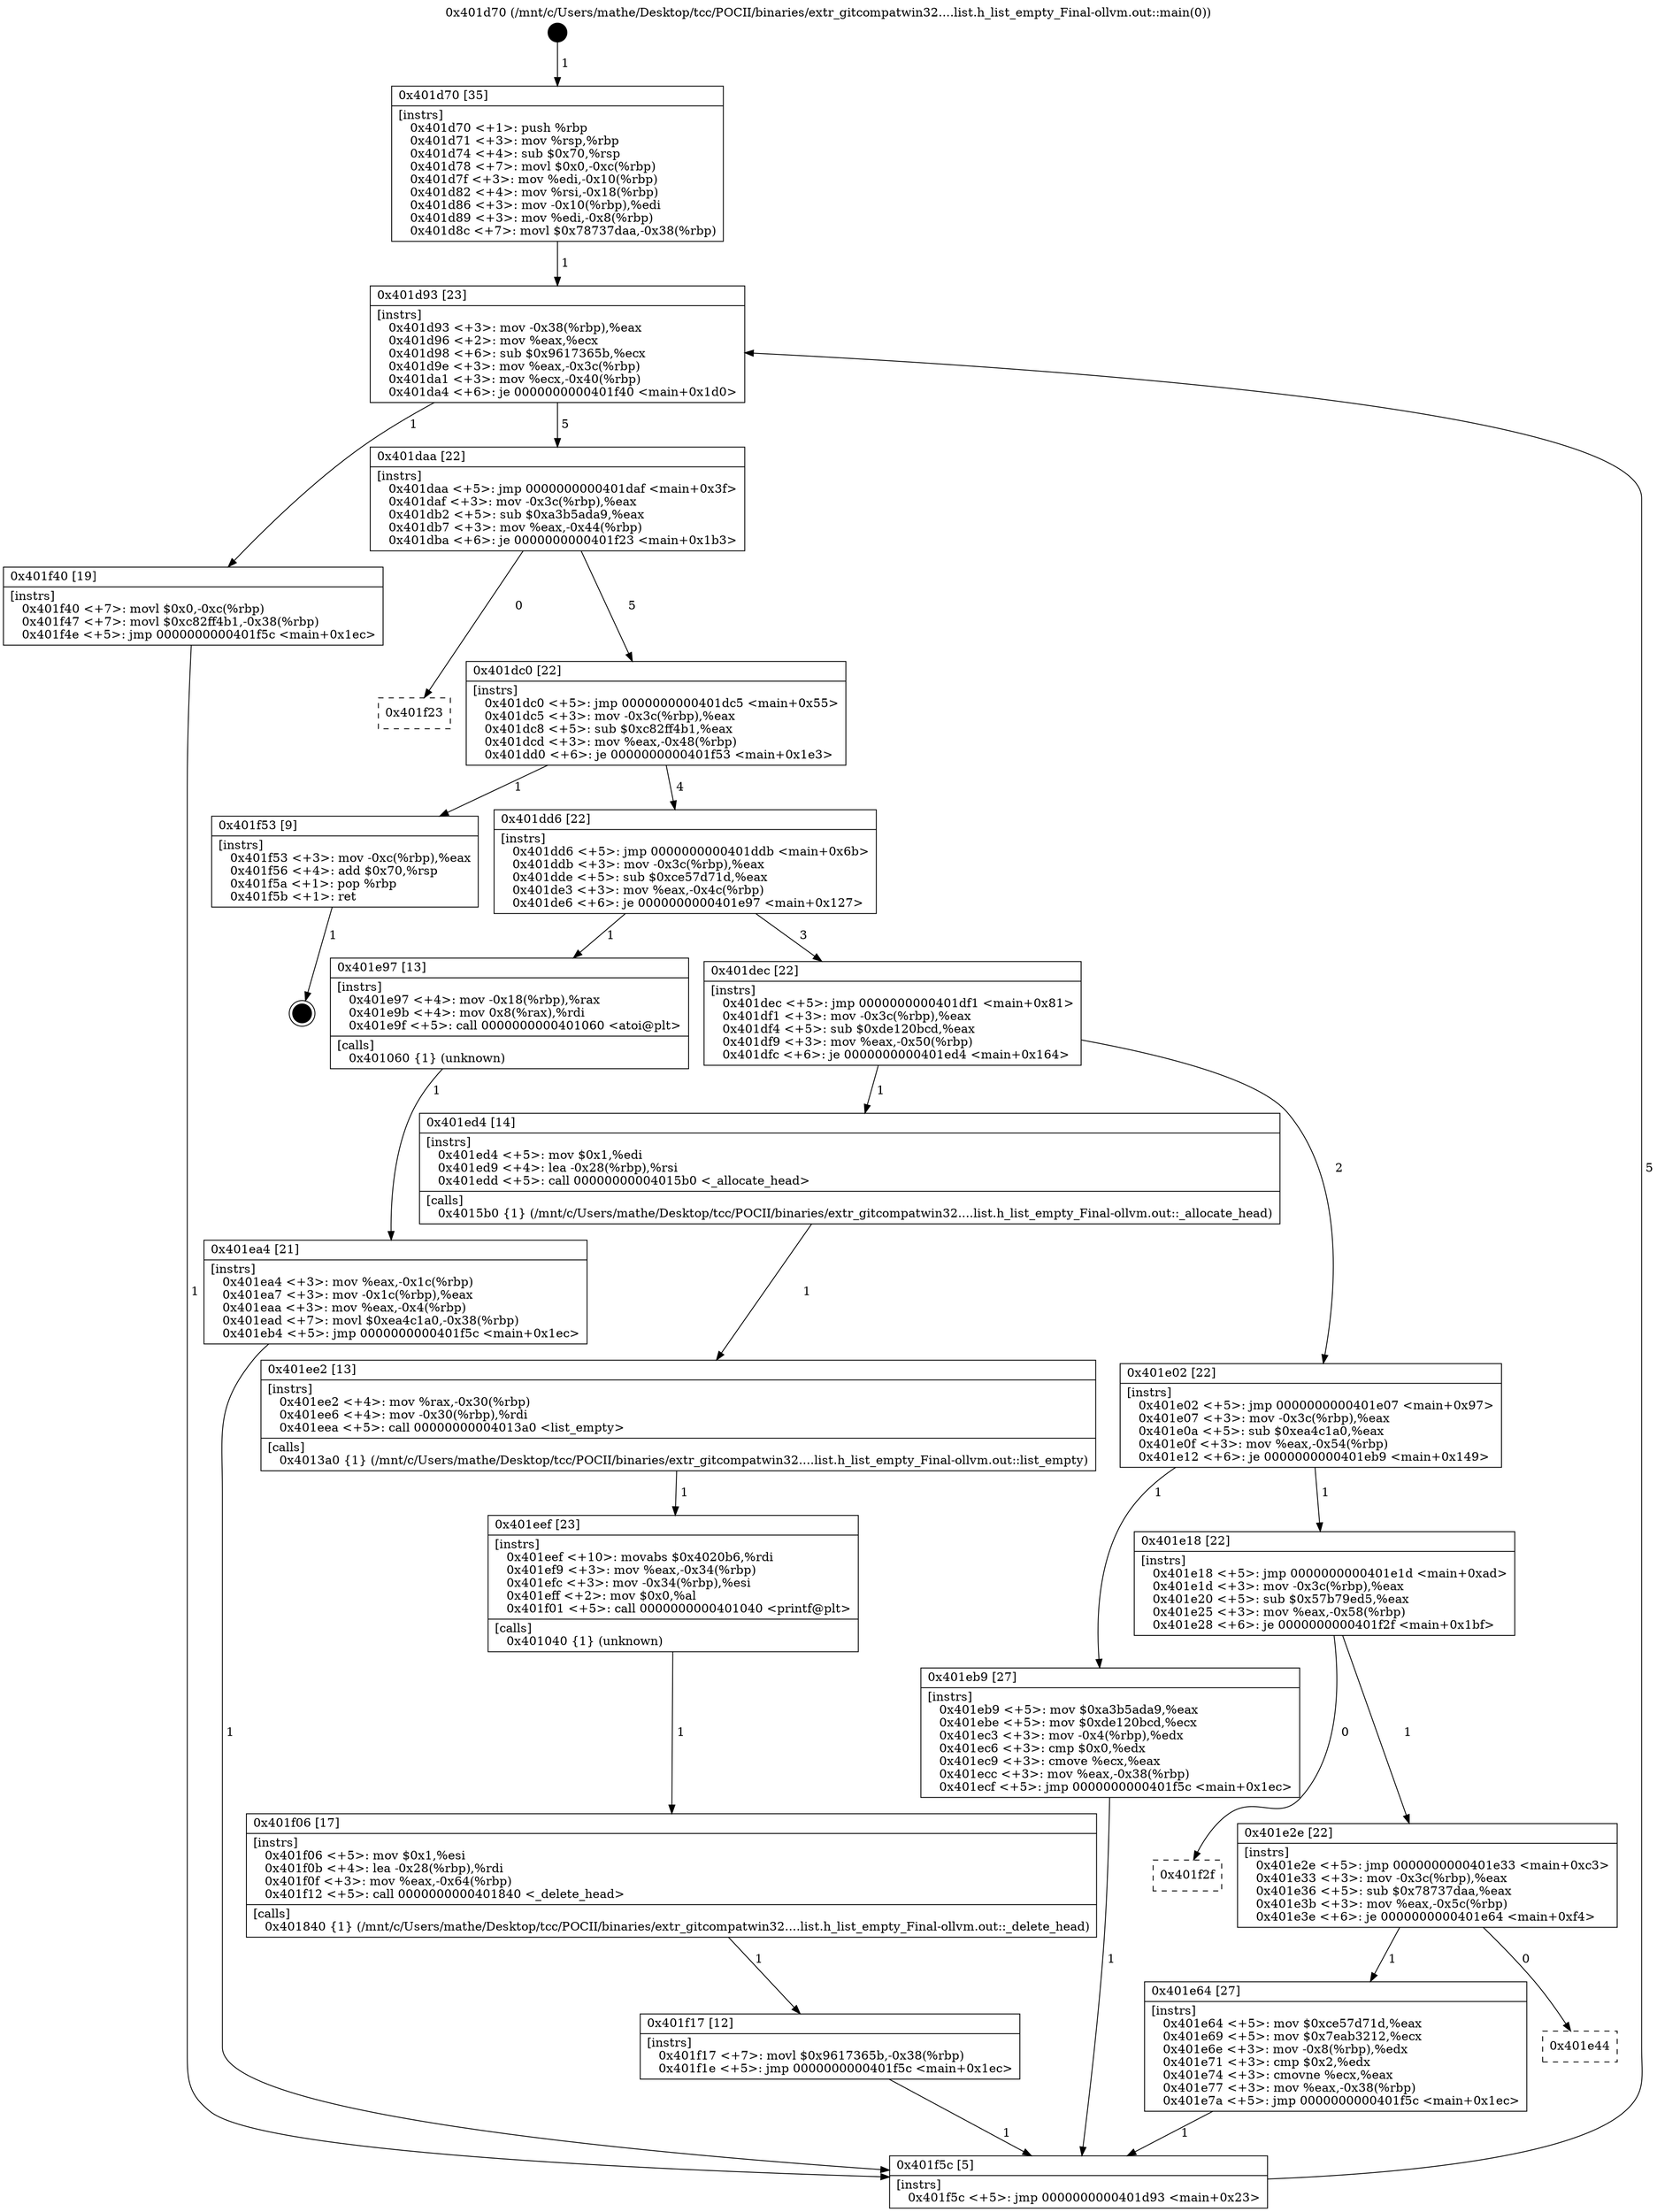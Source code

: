 digraph "0x401d70" {
  label = "0x401d70 (/mnt/c/Users/mathe/Desktop/tcc/POCII/binaries/extr_gitcompatwin32....list.h_list_empty_Final-ollvm.out::main(0))"
  labelloc = "t"
  node[shape=record]

  Entry [label="",width=0.3,height=0.3,shape=circle,fillcolor=black,style=filled]
  "0x401d93" [label="{
     0x401d93 [23]\l
     | [instrs]\l
     &nbsp;&nbsp;0x401d93 \<+3\>: mov -0x38(%rbp),%eax\l
     &nbsp;&nbsp;0x401d96 \<+2\>: mov %eax,%ecx\l
     &nbsp;&nbsp;0x401d98 \<+6\>: sub $0x9617365b,%ecx\l
     &nbsp;&nbsp;0x401d9e \<+3\>: mov %eax,-0x3c(%rbp)\l
     &nbsp;&nbsp;0x401da1 \<+3\>: mov %ecx,-0x40(%rbp)\l
     &nbsp;&nbsp;0x401da4 \<+6\>: je 0000000000401f40 \<main+0x1d0\>\l
  }"]
  "0x401f40" [label="{
     0x401f40 [19]\l
     | [instrs]\l
     &nbsp;&nbsp;0x401f40 \<+7\>: movl $0x0,-0xc(%rbp)\l
     &nbsp;&nbsp;0x401f47 \<+7\>: movl $0xc82ff4b1,-0x38(%rbp)\l
     &nbsp;&nbsp;0x401f4e \<+5\>: jmp 0000000000401f5c \<main+0x1ec\>\l
  }"]
  "0x401daa" [label="{
     0x401daa [22]\l
     | [instrs]\l
     &nbsp;&nbsp;0x401daa \<+5\>: jmp 0000000000401daf \<main+0x3f\>\l
     &nbsp;&nbsp;0x401daf \<+3\>: mov -0x3c(%rbp),%eax\l
     &nbsp;&nbsp;0x401db2 \<+5\>: sub $0xa3b5ada9,%eax\l
     &nbsp;&nbsp;0x401db7 \<+3\>: mov %eax,-0x44(%rbp)\l
     &nbsp;&nbsp;0x401dba \<+6\>: je 0000000000401f23 \<main+0x1b3\>\l
  }"]
  Exit [label="",width=0.3,height=0.3,shape=circle,fillcolor=black,style=filled,peripheries=2]
  "0x401f23" [label="{
     0x401f23\l
  }", style=dashed]
  "0x401dc0" [label="{
     0x401dc0 [22]\l
     | [instrs]\l
     &nbsp;&nbsp;0x401dc0 \<+5\>: jmp 0000000000401dc5 \<main+0x55\>\l
     &nbsp;&nbsp;0x401dc5 \<+3\>: mov -0x3c(%rbp),%eax\l
     &nbsp;&nbsp;0x401dc8 \<+5\>: sub $0xc82ff4b1,%eax\l
     &nbsp;&nbsp;0x401dcd \<+3\>: mov %eax,-0x48(%rbp)\l
     &nbsp;&nbsp;0x401dd0 \<+6\>: je 0000000000401f53 \<main+0x1e3\>\l
  }"]
  "0x401f17" [label="{
     0x401f17 [12]\l
     | [instrs]\l
     &nbsp;&nbsp;0x401f17 \<+7\>: movl $0x9617365b,-0x38(%rbp)\l
     &nbsp;&nbsp;0x401f1e \<+5\>: jmp 0000000000401f5c \<main+0x1ec\>\l
  }"]
  "0x401f53" [label="{
     0x401f53 [9]\l
     | [instrs]\l
     &nbsp;&nbsp;0x401f53 \<+3\>: mov -0xc(%rbp),%eax\l
     &nbsp;&nbsp;0x401f56 \<+4\>: add $0x70,%rsp\l
     &nbsp;&nbsp;0x401f5a \<+1\>: pop %rbp\l
     &nbsp;&nbsp;0x401f5b \<+1\>: ret\l
  }"]
  "0x401dd6" [label="{
     0x401dd6 [22]\l
     | [instrs]\l
     &nbsp;&nbsp;0x401dd6 \<+5\>: jmp 0000000000401ddb \<main+0x6b\>\l
     &nbsp;&nbsp;0x401ddb \<+3\>: mov -0x3c(%rbp),%eax\l
     &nbsp;&nbsp;0x401dde \<+5\>: sub $0xce57d71d,%eax\l
     &nbsp;&nbsp;0x401de3 \<+3\>: mov %eax,-0x4c(%rbp)\l
     &nbsp;&nbsp;0x401de6 \<+6\>: je 0000000000401e97 \<main+0x127\>\l
  }"]
  "0x401f06" [label="{
     0x401f06 [17]\l
     | [instrs]\l
     &nbsp;&nbsp;0x401f06 \<+5\>: mov $0x1,%esi\l
     &nbsp;&nbsp;0x401f0b \<+4\>: lea -0x28(%rbp),%rdi\l
     &nbsp;&nbsp;0x401f0f \<+3\>: mov %eax,-0x64(%rbp)\l
     &nbsp;&nbsp;0x401f12 \<+5\>: call 0000000000401840 \<_delete_head\>\l
     | [calls]\l
     &nbsp;&nbsp;0x401840 \{1\} (/mnt/c/Users/mathe/Desktop/tcc/POCII/binaries/extr_gitcompatwin32....list.h_list_empty_Final-ollvm.out::_delete_head)\l
  }"]
  "0x401e97" [label="{
     0x401e97 [13]\l
     | [instrs]\l
     &nbsp;&nbsp;0x401e97 \<+4\>: mov -0x18(%rbp),%rax\l
     &nbsp;&nbsp;0x401e9b \<+4\>: mov 0x8(%rax),%rdi\l
     &nbsp;&nbsp;0x401e9f \<+5\>: call 0000000000401060 \<atoi@plt\>\l
     | [calls]\l
     &nbsp;&nbsp;0x401060 \{1\} (unknown)\l
  }"]
  "0x401dec" [label="{
     0x401dec [22]\l
     | [instrs]\l
     &nbsp;&nbsp;0x401dec \<+5\>: jmp 0000000000401df1 \<main+0x81\>\l
     &nbsp;&nbsp;0x401df1 \<+3\>: mov -0x3c(%rbp),%eax\l
     &nbsp;&nbsp;0x401df4 \<+5\>: sub $0xde120bcd,%eax\l
     &nbsp;&nbsp;0x401df9 \<+3\>: mov %eax,-0x50(%rbp)\l
     &nbsp;&nbsp;0x401dfc \<+6\>: je 0000000000401ed4 \<main+0x164\>\l
  }"]
  "0x401eef" [label="{
     0x401eef [23]\l
     | [instrs]\l
     &nbsp;&nbsp;0x401eef \<+10\>: movabs $0x4020b6,%rdi\l
     &nbsp;&nbsp;0x401ef9 \<+3\>: mov %eax,-0x34(%rbp)\l
     &nbsp;&nbsp;0x401efc \<+3\>: mov -0x34(%rbp),%esi\l
     &nbsp;&nbsp;0x401eff \<+2\>: mov $0x0,%al\l
     &nbsp;&nbsp;0x401f01 \<+5\>: call 0000000000401040 \<printf@plt\>\l
     | [calls]\l
     &nbsp;&nbsp;0x401040 \{1\} (unknown)\l
  }"]
  "0x401ed4" [label="{
     0x401ed4 [14]\l
     | [instrs]\l
     &nbsp;&nbsp;0x401ed4 \<+5\>: mov $0x1,%edi\l
     &nbsp;&nbsp;0x401ed9 \<+4\>: lea -0x28(%rbp),%rsi\l
     &nbsp;&nbsp;0x401edd \<+5\>: call 00000000004015b0 \<_allocate_head\>\l
     | [calls]\l
     &nbsp;&nbsp;0x4015b0 \{1\} (/mnt/c/Users/mathe/Desktop/tcc/POCII/binaries/extr_gitcompatwin32....list.h_list_empty_Final-ollvm.out::_allocate_head)\l
  }"]
  "0x401e02" [label="{
     0x401e02 [22]\l
     | [instrs]\l
     &nbsp;&nbsp;0x401e02 \<+5\>: jmp 0000000000401e07 \<main+0x97\>\l
     &nbsp;&nbsp;0x401e07 \<+3\>: mov -0x3c(%rbp),%eax\l
     &nbsp;&nbsp;0x401e0a \<+5\>: sub $0xea4c1a0,%eax\l
     &nbsp;&nbsp;0x401e0f \<+3\>: mov %eax,-0x54(%rbp)\l
     &nbsp;&nbsp;0x401e12 \<+6\>: je 0000000000401eb9 \<main+0x149\>\l
  }"]
  "0x401ee2" [label="{
     0x401ee2 [13]\l
     | [instrs]\l
     &nbsp;&nbsp;0x401ee2 \<+4\>: mov %rax,-0x30(%rbp)\l
     &nbsp;&nbsp;0x401ee6 \<+4\>: mov -0x30(%rbp),%rdi\l
     &nbsp;&nbsp;0x401eea \<+5\>: call 00000000004013a0 \<list_empty\>\l
     | [calls]\l
     &nbsp;&nbsp;0x4013a0 \{1\} (/mnt/c/Users/mathe/Desktop/tcc/POCII/binaries/extr_gitcompatwin32....list.h_list_empty_Final-ollvm.out::list_empty)\l
  }"]
  "0x401eb9" [label="{
     0x401eb9 [27]\l
     | [instrs]\l
     &nbsp;&nbsp;0x401eb9 \<+5\>: mov $0xa3b5ada9,%eax\l
     &nbsp;&nbsp;0x401ebe \<+5\>: mov $0xde120bcd,%ecx\l
     &nbsp;&nbsp;0x401ec3 \<+3\>: mov -0x4(%rbp),%edx\l
     &nbsp;&nbsp;0x401ec6 \<+3\>: cmp $0x0,%edx\l
     &nbsp;&nbsp;0x401ec9 \<+3\>: cmove %ecx,%eax\l
     &nbsp;&nbsp;0x401ecc \<+3\>: mov %eax,-0x38(%rbp)\l
     &nbsp;&nbsp;0x401ecf \<+5\>: jmp 0000000000401f5c \<main+0x1ec\>\l
  }"]
  "0x401e18" [label="{
     0x401e18 [22]\l
     | [instrs]\l
     &nbsp;&nbsp;0x401e18 \<+5\>: jmp 0000000000401e1d \<main+0xad\>\l
     &nbsp;&nbsp;0x401e1d \<+3\>: mov -0x3c(%rbp),%eax\l
     &nbsp;&nbsp;0x401e20 \<+5\>: sub $0x57b79ed5,%eax\l
     &nbsp;&nbsp;0x401e25 \<+3\>: mov %eax,-0x58(%rbp)\l
     &nbsp;&nbsp;0x401e28 \<+6\>: je 0000000000401f2f \<main+0x1bf\>\l
  }"]
  "0x401ea4" [label="{
     0x401ea4 [21]\l
     | [instrs]\l
     &nbsp;&nbsp;0x401ea4 \<+3\>: mov %eax,-0x1c(%rbp)\l
     &nbsp;&nbsp;0x401ea7 \<+3\>: mov -0x1c(%rbp),%eax\l
     &nbsp;&nbsp;0x401eaa \<+3\>: mov %eax,-0x4(%rbp)\l
     &nbsp;&nbsp;0x401ead \<+7\>: movl $0xea4c1a0,-0x38(%rbp)\l
     &nbsp;&nbsp;0x401eb4 \<+5\>: jmp 0000000000401f5c \<main+0x1ec\>\l
  }"]
  "0x401f2f" [label="{
     0x401f2f\l
  }", style=dashed]
  "0x401e2e" [label="{
     0x401e2e [22]\l
     | [instrs]\l
     &nbsp;&nbsp;0x401e2e \<+5\>: jmp 0000000000401e33 \<main+0xc3\>\l
     &nbsp;&nbsp;0x401e33 \<+3\>: mov -0x3c(%rbp),%eax\l
     &nbsp;&nbsp;0x401e36 \<+5\>: sub $0x78737daa,%eax\l
     &nbsp;&nbsp;0x401e3b \<+3\>: mov %eax,-0x5c(%rbp)\l
     &nbsp;&nbsp;0x401e3e \<+6\>: je 0000000000401e64 \<main+0xf4\>\l
  }"]
  "0x401d70" [label="{
     0x401d70 [35]\l
     | [instrs]\l
     &nbsp;&nbsp;0x401d70 \<+1\>: push %rbp\l
     &nbsp;&nbsp;0x401d71 \<+3\>: mov %rsp,%rbp\l
     &nbsp;&nbsp;0x401d74 \<+4\>: sub $0x70,%rsp\l
     &nbsp;&nbsp;0x401d78 \<+7\>: movl $0x0,-0xc(%rbp)\l
     &nbsp;&nbsp;0x401d7f \<+3\>: mov %edi,-0x10(%rbp)\l
     &nbsp;&nbsp;0x401d82 \<+4\>: mov %rsi,-0x18(%rbp)\l
     &nbsp;&nbsp;0x401d86 \<+3\>: mov -0x10(%rbp),%edi\l
     &nbsp;&nbsp;0x401d89 \<+3\>: mov %edi,-0x8(%rbp)\l
     &nbsp;&nbsp;0x401d8c \<+7\>: movl $0x78737daa,-0x38(%rbp)\l
  }"]
  "0x401e64" [label="{
     0x401e64 [27]\l
     | [instrs]\l
     &nbsp;&nbsp;0x401e64 \<+5\>: mov $0xce57d71d,%eax\l
     &nbsp;&nbsp;0x401e69 \<+5\>: mov $0x7eab3212,%ecx\l
     &nbsp;&nbsp;0x401e6e \<+3\>: mov -0x8(%rbp),%edx\l
     &nbsp;&nbsp;0x401e71 \<+3\>: cmp $0x2,%edx\l
     &nbsp;&nbsp;0x401e74 \<+3\>: cmovne %ecx,%eax\l
     &nbsp;&nbsp;0x401e77 \<+3\>: mov %eax,-0x38(%rbp)\l
     &nbsp;&nbsp;0x401e7a \<+5\>: jmp 0000000000401f5c \<main+0x1ec\>\l
  }"]
  "0x401e44" [label="{
     0x401e44\l
  }", style=dashed]
  "0x401f5c" [label="{
     0x401f5c [5]\l
     | [instrs]\l
     &nbsp;&nbsp;0x401f5c \<+5\>: jmp 0000000000401d93 \<main+0x23\>\l
  }"]
  Entry -> "0x401d70" [label=" 1"]
  "0x401d93" -> "0x401f40" [label=" 1"]
  "0x401d93" -> "0x401daa" [label=" 5"]
  "0x401f53" -> Exit [label=" 1"]
  "0x401daa" -> "0x401f23" [label=" 0"]
  "0x401daa" -> "0x401dc0" [label=" 5"]
  "0x401f40" -> "0x401f5c" [label=" 1"]
  "0x401dc0" -> "0x401f53" [label=" 1"]
  "0x401dc0" -> "0x401dd6" [label=" 4"]
  "0x401f17" -> "0x401f5c" [label=" 1"]
  "0x401dd6" -> "0x401e97" [label=" 1"]
  "0x401dd6" -> "0x401dec" [label=" 3"]
  "0x401f06" -> "0x401f17" [label=" 1"]
  "0x401dec" -> "0x401ed4" [label=" 1"]
  "0x401dec" -> "0x401e02" [label=" 2"]
  "0x401eef" -> "0x401f06" [label=" 1"]
  "0x401e02" -> "0x401eb9" [label=" 1"]
  "0x401e02" -> "0x401e18" [label=" 1"]
  "0x401ee2" -> "0x401eef" [label=" 1"]
  "0x401e18" -> "0x401f2f" [label=" 0"]
  "0x401e18" -> "0x401e2e" [label=" 1"]
  "0x401ed4" -> "0x401ee2" [label=" 1"]
  "0x401e2e" -> "0x401e64" [label=" 1"]
  "0x401e2e" -> "0x401e44" [label=" 0"]
  "0x401e64" -> "0x401f5c" [label=" 1"]
  "0x401d70" -> "0x401d93" [label=" 1"]
  "0x401f5c" -> "0x401d93" [label=" 5"]
  "0x401e97" -> "0x401ea4" [label=" 1"]
  "0x401ea4" -> "0x401f5c" [label=" 1"]
  "0x401eb9" -> "0x401f5c" [label=" 1"]
}
